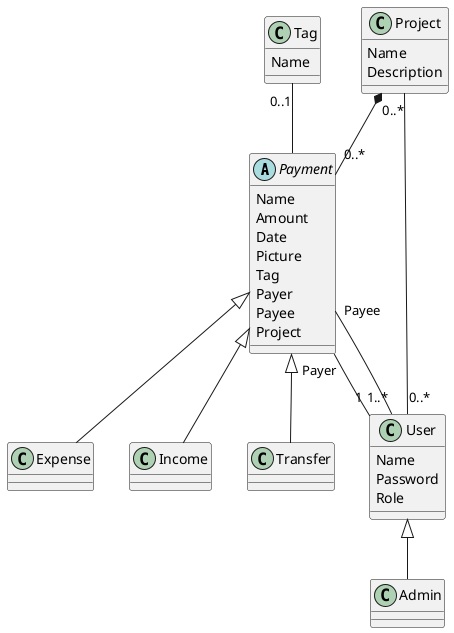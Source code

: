 @startuml
'https://plantuml.com/class-diagram

abstract class Payment {
	Name
	Amount
	Date
	Picture
	Tag
	Payer
	Payee
	Project
}
class Expense {
}
class Income {
}
class Transfer {
}

class Tag {
    Name
}

class Project {
    Name
    Description
}

class User {
    Name
    Password
    Role
}
class Admin {
}




Payment <|-- Transfer
Payment <|-- Income
Payment <|-- Expense

User <|-- Admin

Project *-- "0..*" Payment
Project "0..*" -- "0..*" User
Tag "0..1" -- Payment


Payment "Payer" -- "1" User
Payment "Payee" -- "1..*" User

@enduml